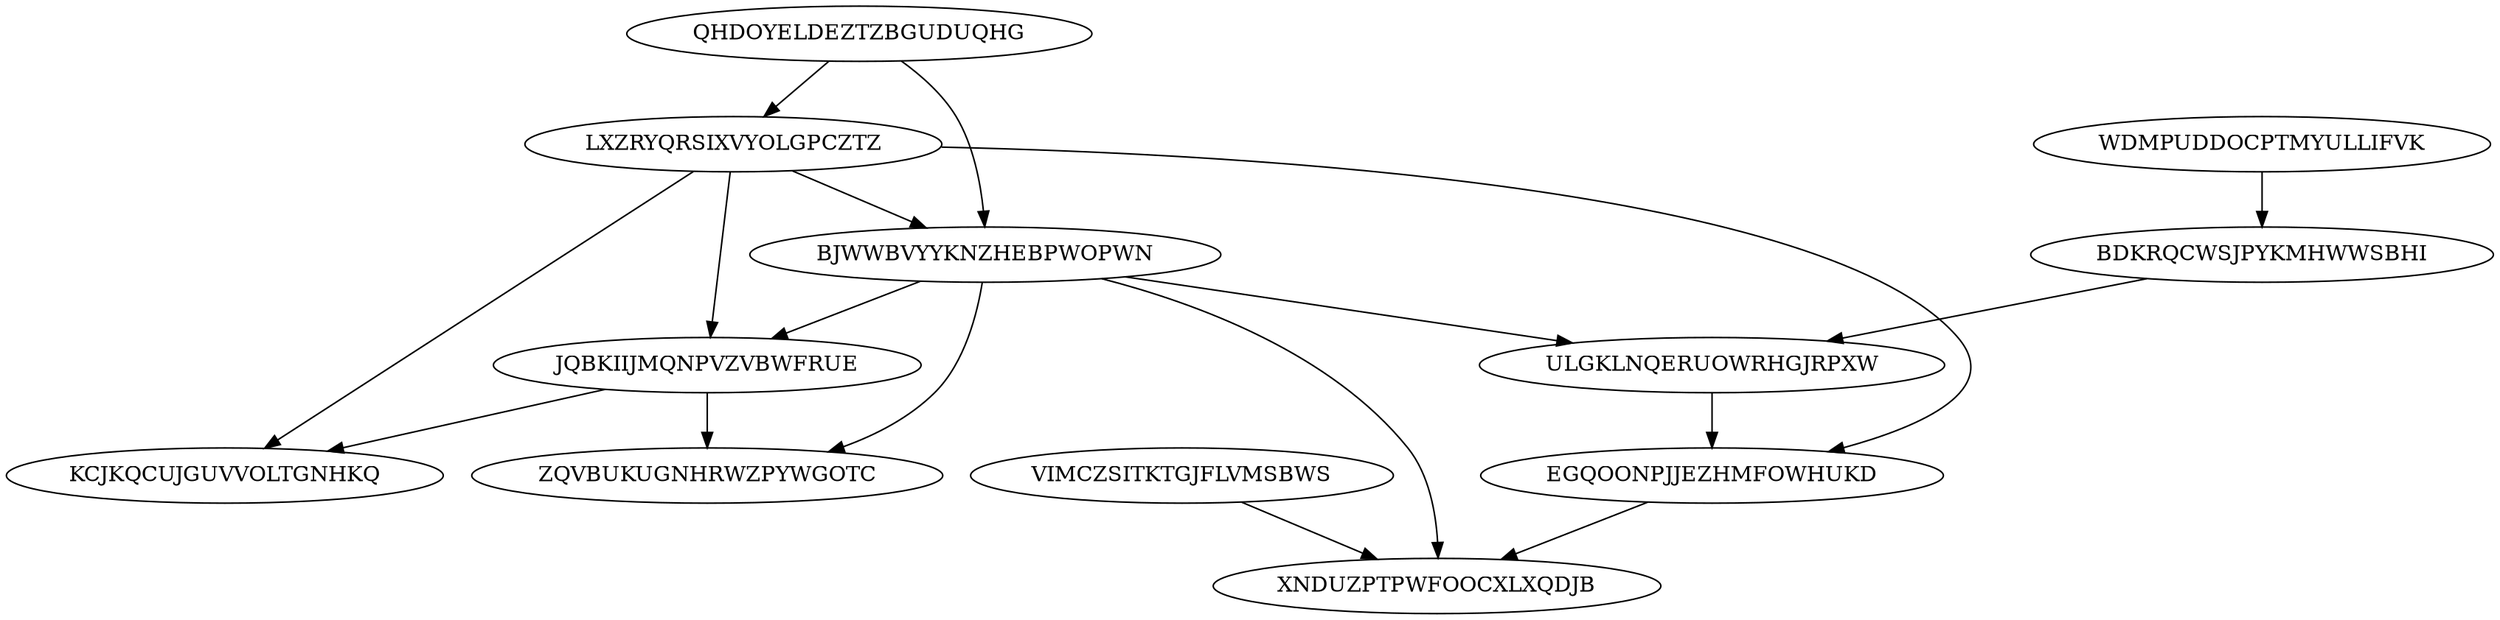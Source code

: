 digraph N12M17 {
	QHDOYELDEZTZBGUDUQHG	[Weight=14];
	VIMCZSITKTGJFLVMSBWS	[Weight=17];
	LXZRYQRSIXVYOLGPCZTZ	[Weight=20];
	WDMPUDDOCPTMYULLIFVK	[Weight=10];
	BJWWBVYYKNZHEBPWOPWN	[Weight=19];
	BDKRQCWSJPYKMHWWSBHI	[Weight=18];
	JQBKIIJMQNPVZVBWFRUE	[Weight=17];
	ZQVBUKUGNHRWZPYWGOTC	[Weight=18];
	KCJKQCUJGUVVOLTGNHKQ	[Weight=17];
	ULGKLNQERUOWRHGJRPXW	[Weight=15];
	EGQOONPJJEZHMFOWHUKD	[Weight=15];
	XNDUZPTPWFOOCXLXQDJB	[Weight=13];
	EGQOONPJJEZHMFOWHUKD -> XNDUZPTPWFOOCXLXQDJB [Weight=19];
	QHDOYELDEZTZBGUDUQHG -> BJWWBVYYKNZHEBPWOPWN [Weight=13];
	BDKRQCWSJPYKMHWWSBHI -> ULGKLNQERUOWRHGJRPXW [Weight=15];
	BJWWBVYYKNZHEBPWOPWN -> XNDUZPTPWFOOCXLXQDJB [Weight=18];
	LXZRYQRSIXVYOLGPCZTZ -> EGQOONPJJEZHMFOWHUKD [Weight=20];
	LXZRYQRSIXVYOLGPCZTZ -> BJWWBVYYKNZHEBPWOPWN [Weight=14];
	ULGKLNQERUOWRHGJRPXW -> EGQOONPJJEZHMFOWHUKD [Weight=17];
	BJWWBVYYKNZHEBPWOPWN -> ZQVBUKUGNHRWZPYWGOTC [Weight=10];
	JQBKIIJMQNPVZVBWFRUE -> ZQVBUKUGNHRWZPYWGOTC [Weight=16];
	VIMCZSITKTGJFLVMSBWS -> XNDUZPTPWFOOCXLXQDJB [Weight=16];
	LXZRYQRSIXVYOLGPCZTZ -> JQBKIIJMQNPVZVBWFRUE [Weight=16];
	QHDOYELDEZTZBGUDUQHG -> LXZRYQRSIXVYOLGPCZTZ [Weight=14];
	WDMPUDDOCPTMYULLIFVK -> BDKRQCWSJPYKMHWWSBHI [Weight=15];
	JQBKIIJMQNPVZVBWFRUE -> KCJKQCUJGUVVOLTGNHKQ [Weight=19];
	BJWWBVYYKNZHEBPWOPWN -> JQBKIIJMQNPVZVBWFRUE [Weight=16];
	LXZRYQRSIXVYOLGPCZTZ -> KCJKQCUJGUVVOLTGNHKQ [Weight=16];
	BJWWBVYYKNZHEBPWOPWN -> ULGKLNQERUOWRHGJRPXW [Weight=18];
}
